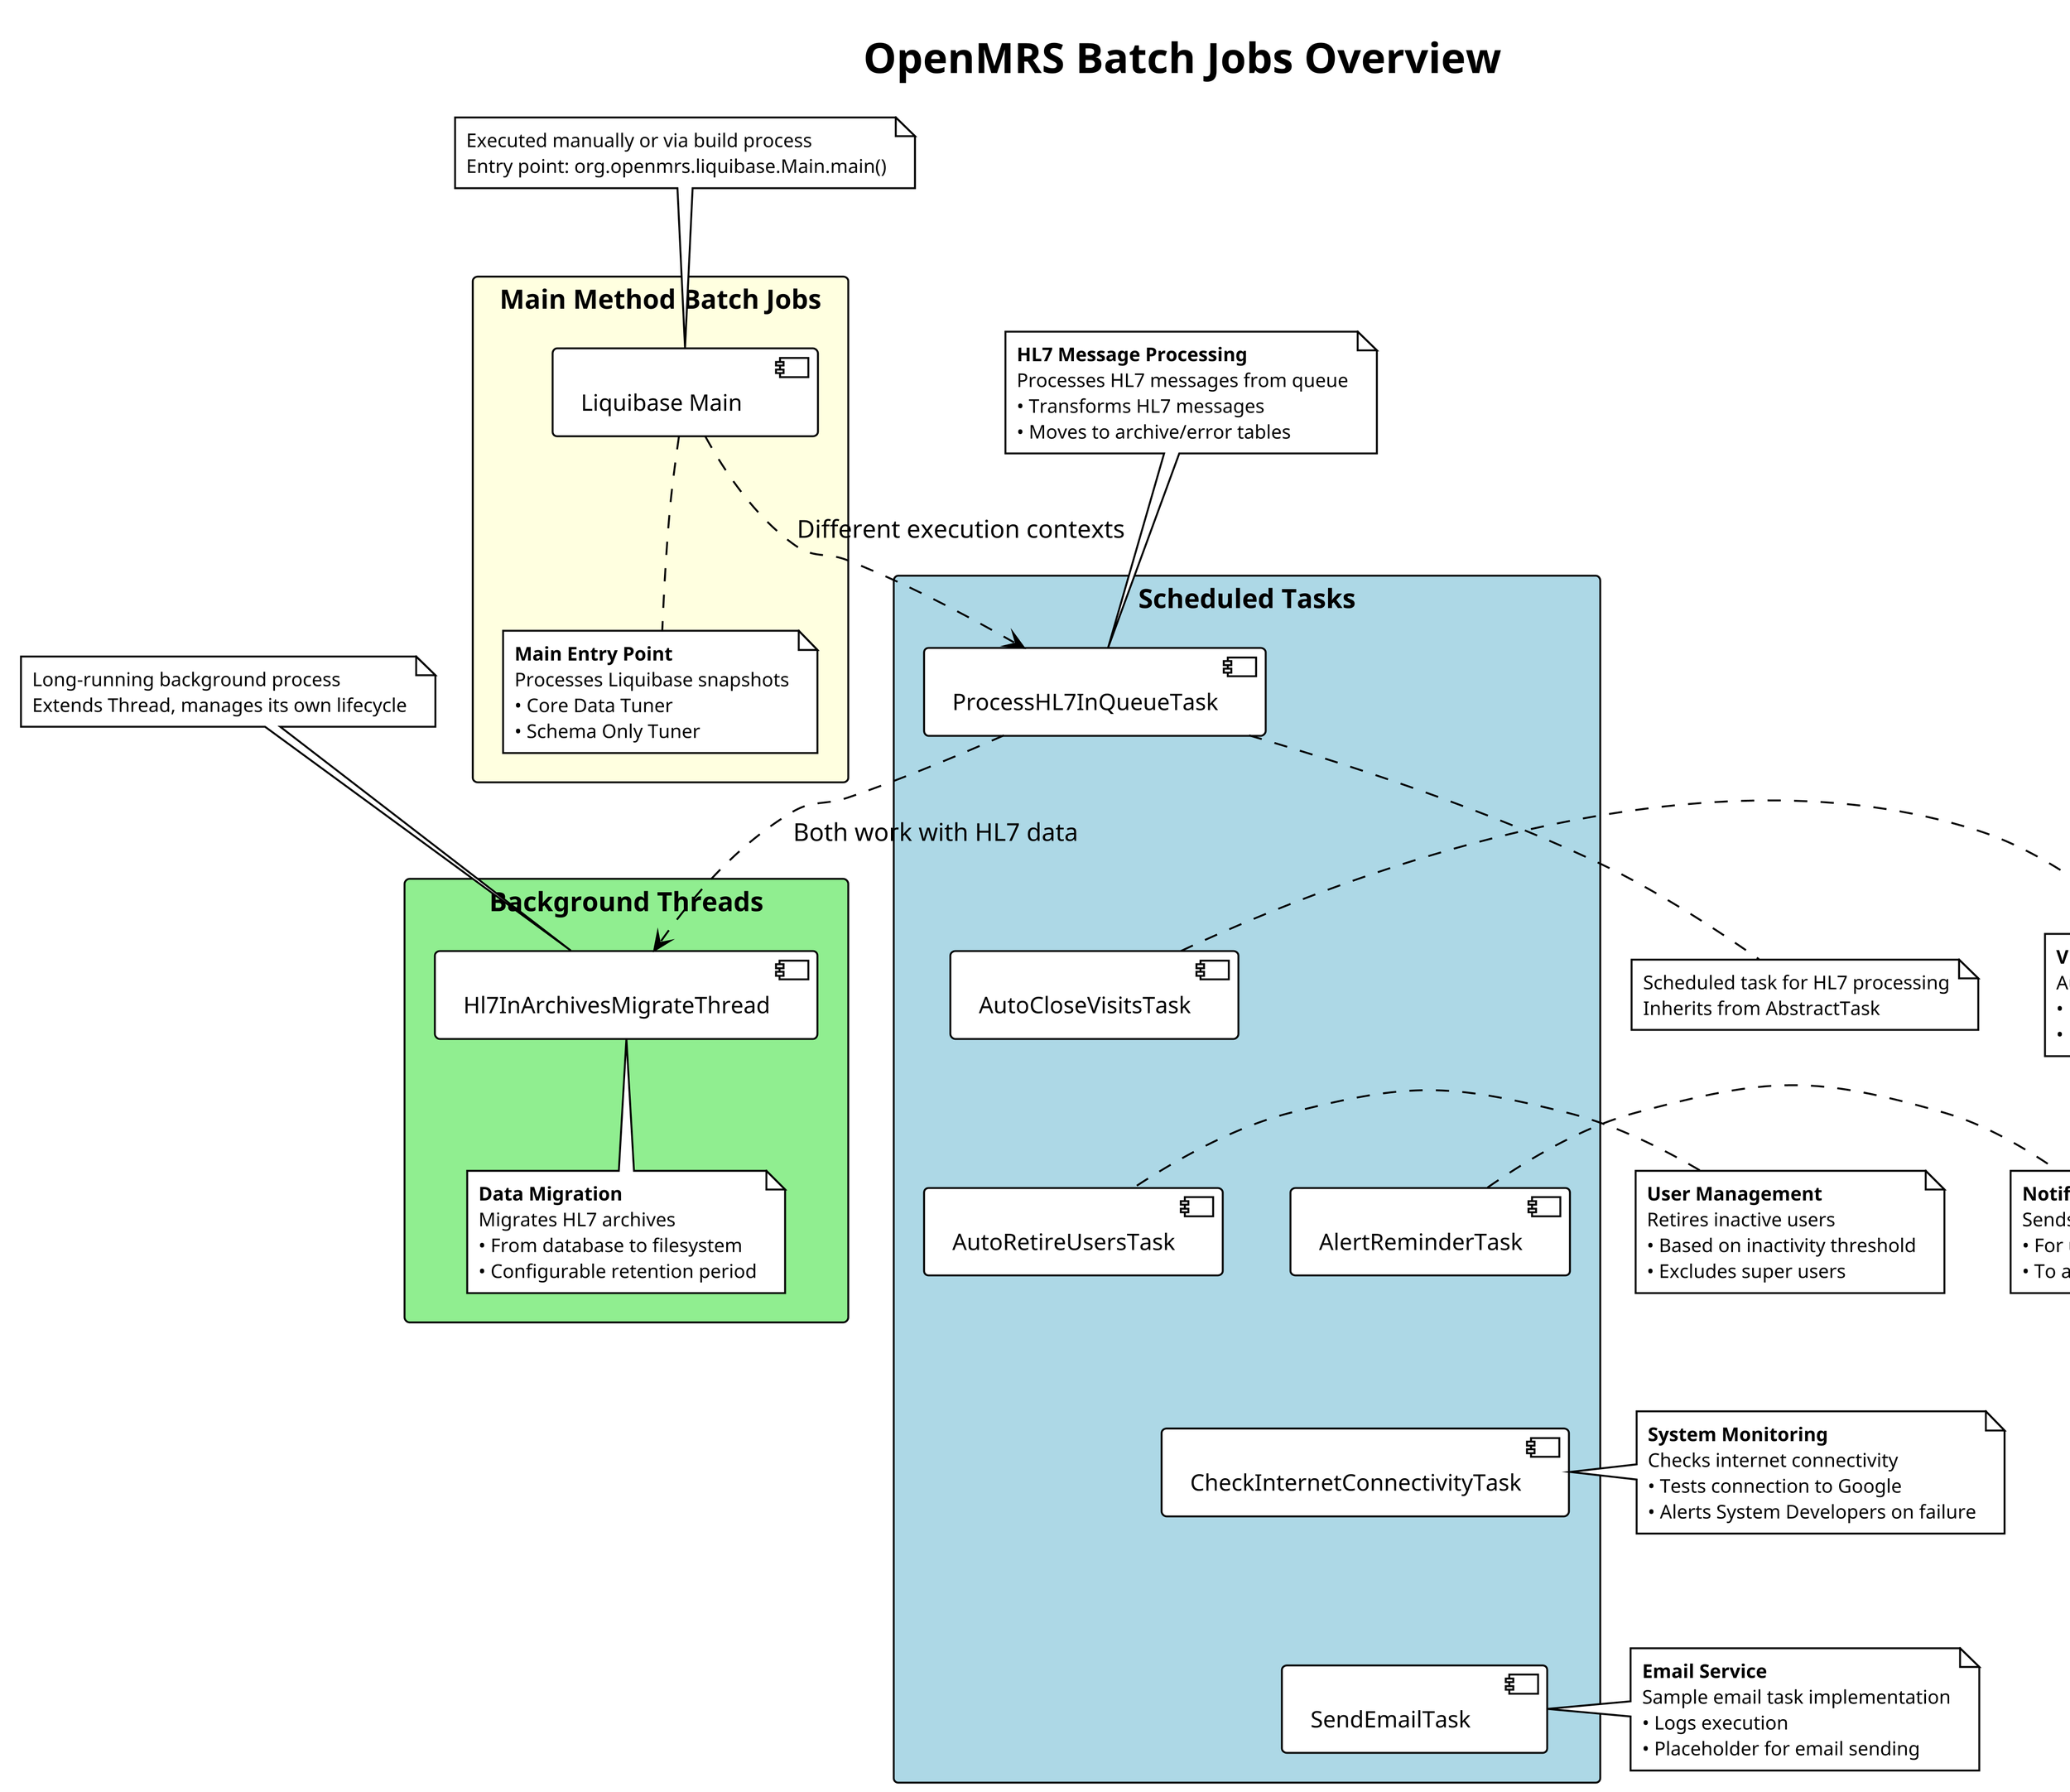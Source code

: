 @startuml batch-jobs-overview
!theme plain
scale 1.2
skinparam dpi 300
skinparam minClassWidth 100
skinparam packageStyle rectangle
skinparam component {
  FontSize 12
  FontName Arial
}
skinparam note {
  FontSize 10
  FontName Arial
}

title OpenMRS Batch Jobs Overview

!define TASK_COLOR #lightblue
!define THREAD_COLOR #lightgreen
!define MAIN_COLOR #lightyellow

package "Main Method Batch Jobs" #lightyellow {
  [Liquibase Main] as LiqMain
  note bottom of LiqMain : **Main Entry Point**\nProcesses Liquibase snapshots\n• Core Data Tuner\n• Schema Only Tuner
}

package "Scheduled Tasks" #lightblue {
  [ProcessHL7InQueueTask] as HL7Task
  [AutoCloseVisitsTask] as VisitsTask  
  [AutoRetireUsersTask] as UsersTask
  
  HL7Task -[hidden]down-> VisitsTask
  VisitsTask -[hidden]down-> UsersTask
  
  [AlertReminderTask] as AlertTask
  [CheckInternetConnectivityTask] as ConnectTask
  [SendEmailTask] as EmailTask
  
  AlertTask -[hidden]down-> ConnectTask
  ConnectTask -[hidden]down-> EmailTask
  
  UsersTask -[hidden]right-> AlertTask
}

package "Background Threads" #lightgreen {
  [Hl7InArchivesMigrateThread] as MigrateThread
  note bottom of MigrateThread : **Data Migration**\nMigrates HL7 archives\n• From database to filesystem\n• Configurable retention period
}

' Layout relationships after all components are defined
LiqMain -[hidden]right-> HL7Task
HL7Task -[hidden]right-> MigrateThread

' Component descriptions positioned for 16:9 layout
note top of HL7Task : **HL7 Message Processing**\nProcesses HL7 messages from queue\n• Transforms HL7 messages\n• Moves to archive/error tables

note left of VisitsTask : **Visit Management**\nAuto-closes active visits\n• Based on visit types config\n• Uses current date as stop time

note left of UsersTask : **User Management**\nRetires inactive users\n• Based on inactivity threshold\n• Excludes super users

note right of AlertTask : **Notification System**\nSends email reminders\n• For unread alerts\n• To alert recipients

note right of ConnectTask : **System Monitoring**\nChecks internet connectivity\n• Tests connection to Google\n• Alerts System Developers on failure

note right of EmailTask : **Email Service**\nSample email task implementation\n• Logs execution\n• Placeholder for email sending

' Execution context notes
note top of LiqMain
  Executed manually or via build process
  Entry point: org.openmrs.liquibase.Main.main()
end note

note bottom of HL7Task
  Scheduled task for HL7 processing
  Inherits from AbstractTask
end note

note top of MigrateThread
  Long-running background process
  Extends Thread, manages its own lifecycle
end note

' Relationships
LiqMain ..> HL7Task : Different execution contexts
HL7Task ..> MigrateThread : Both work with HL7 data

@enduml
